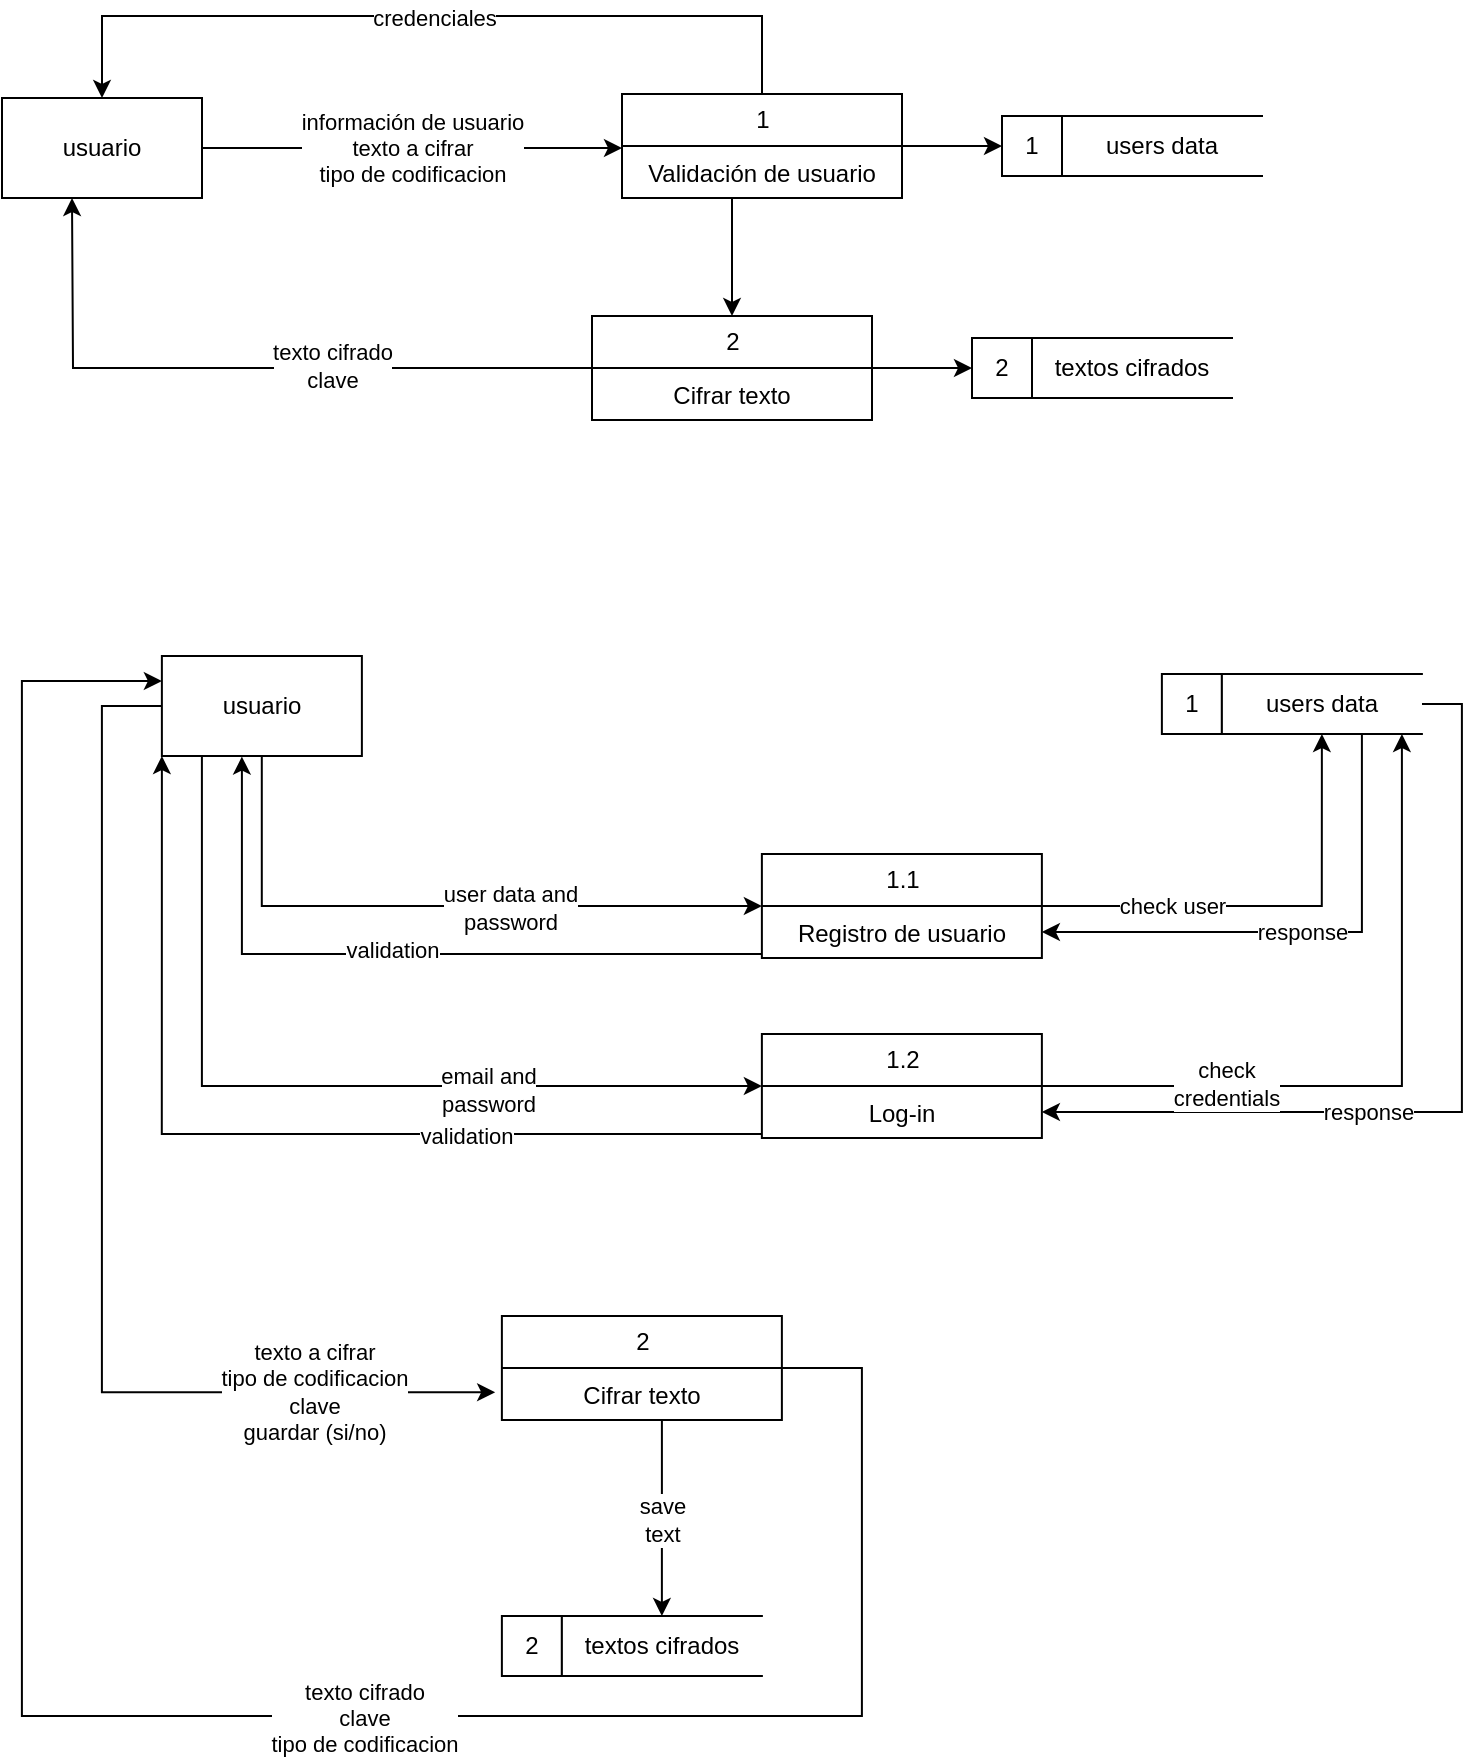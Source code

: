 <mxfile version="24.2.5" type="device">
  <diagram name="Página-1" id="L314dxyPoQXHvJv8pYbW">
    <mxGraphModel dx="2261" dy="2013" grid="1" gridSize="10" guides="1" tooltips="1" connect="1" arrows="1" fold="1" page="1" pageScale="1" pageWidth="827" pageHeight="1169" math="0" shadow="0">
      <root>
        <mxCell id="0" />
        <mxCell id="1" parent="0" />
        <mxCell id="8ebKnuI_8YuB6cT8rOus-16" style="edgeStyle=orthogonalEdgeStyle;rounded=0;orthogonalLoop=1;jettySize=auto;html=1;exitX=1;exitY=0.5;exitDx=0;exitDy=0;" edge="1" parent="1" source="8ebKnuI_8YuB6cT8rOus-5" target="8ebKnuI_8YuB6cT8rOus-10">
          <mxGeometry relative="1" as="geometry">
            <mxPoint x="-760" y="-230" as="sourcePoint" />
            <mxPoint x="-660" y="-229.0" as="targetPoint" />
            <Array as="points">
              <mxPoint x="-630" y="-244" />
              <mxPoint x="-630" y="-244" />
            </Array>
          </mxGeometry>
        </mxCell>
        <mxCell id="8ebKnuI_8YuB6cT8rOus-31" value="información de usuario&lt;br&gt;texto a cifrar&lt;div&gt;tipo de codificacion&lt;/div&gt;" style="edgeLabel;html=1;align=center;verticalAlign=middle;resizable=0;points=[];" vertex="1" connectable="0" parent="8ebKnuI_8YuB6cT8rOus-16">
          <mxGeometry relative="1" as="geometry">
            <mxPoint as="offset" />
          </mxGeometry>
        </mxCell>
        <mxCell id="8ebKnuI_8YuB6cT8rOus-5" value="usuario" style="html=1;dashed=0;whiteSpace=wrap;" vertex="1" parent="1">
          <mxGeometry x="-820" y="-269" width="100" height="50" as="geometry" />
        </mxCell>
        <mxCell id="8ebKnuI_8YuB6cT8rOus-32" style="edgeStyle=orthogonalEdgeStyle;rounded=0;orthogonalLoop=1;jettySize=auto;html=1;" edge="1" parent="1">
          <mxGeometry relative="1" as="geometry">
            <mxPoint x="-455" y="-160.0" as="targetPoint" />
            <mxPoint x="-455" y="-219" as="sourcePoint" />
          </mxGeometry>
        </mxCell>
        <mxCell id="8ebKnuI_8YuB6cT8rOus-46" style="edgeStyle=orthogonalEdgeStyle;rounded=0;orthogonalLoop=1;jettySize=auto;html=1;entryX=0;entryY=0.5;entryDx=0;entryDy=0;" edge="1" parent="1" source="8ebKnuI_8YuB6cT8rOus-10" target="8ebKnuI_8YuB6cT8rOus-44">
          <mxGeometry relative="1" as="geometry" />
        </mxCell>
        <mxCell id="8ebKnuI_8YuB6cT8rOus-49" style="edgeStyle=orthogonalEdgeStyle;rounded=0;orthogonalLoop=1;jettySize=auto;html=1;entryX=0.5;entryY=0;entryDx=0;entryDy=0;" edge="1" parent="1" source="8ebKnuI_8YuB6cT8rOus-10" target="8ebKnuI_8YuB6cT8rOus-5">
          <mxGeometry relative="1" as="geometry">
            <Array as="points">
              <mxPoint x="-440" y="-310" />
              <mxPoint x="-770" y="-310" />
            </Array>
          </mxGeometry>
        </mxCell>
        <mxCell id="8ebKnuI_8YuB6cT8rOus-50" value="credenciales" style="edgeLabel;html=1;align=center;verticalAlign=middle;resizable=0;points=[];" vertex="1" connectable="0" parent="8ebKnuI_8YuB6cT8rOus-49">
          <mxGeometry x="-0.01" y="1" relative="1" as="geometry">
            <mxPoint as="offset" />
          </mxGeometry>
        </mxCell>
        <mxCell id="8ebKnuI_8YuB6cT8rOus-10" value="1" style="swimlane;fontStyle=0;childLayout=stackLayout;horizontal=1;startSize=26;fillColor=none;horizontalStack=0;resizeParent=1;resizeParentMax=0;resizeLast=0;collapsible=1;marginBottom=0;html=1;align=center;" vertex="1" parent="1">
          <mxGeometry x="-510" y="-271" width="140" height="52" as="geometry">
            <mxRectangle x="210" y="20" width="50" height="30" as="alternateBounds" />
          </mxGeometry>
        </mxCell>
        <mxCell id="8ebKnuI_8YuB6cT8rOus-11" value="Validación de usuario" style="text;strokeColor=none;fillColor=none;align=center;verticalAlign=top;spacingLeft=4;spacingRight=4;overflow=hidden;rotatable=0;points=[[0,0.5],[1,0.5]];portConstraint=eastwest;whiteSpace=wrap;html=1;" vertex="1" parent="8ebKnuI_8YuB6cT8rOus-10">
          <mxGeometry y="26" width="140" height="26" as="geometry" />
        </mxCell>
        <mxCell id="8ebKnuI_8YuB6cT8rOus-35" style="edgeStyle=orthogonalEdgeStyle;rounded=0;orthogonalLoop=1;jettySize=auto;html=1;entryX=0;entryY=0.5;entryDx=0;entryDy=0;" edge="1" parent="1" source="8ebKnuI_8YuB6cT8rOus-33" target="8ebKnuI_8YuB6cT8rOus-40">
          <mxGeometry relative="1" as="geometry">
            <mxPoint x="-275" y="-134" as="targetPoint" />
          </mxGeometry>
        </mxCell>
        <mxCell id="8ebKnuI_8YuB6cT8rOus-47" style="edgeStyle=orthogonalEdgeStyle;rounded=0;orthogonalLoop=1;jettySize=auto;html=1;entryX=0.5;entryY=1;entryDx=0;entryDy=0;" edge="1" parent="1" source="8ebKnuI_8YuB6cT8rOus-33">
          <mxGeometry relative="1" as="geometry">
            <mxPoint x="-785" y="-219" as="targetPoint" />
          </mxGeometry>
        </mxCell>
        <mxCell id="8ebKnuI_8YuB6cT8rOus-48" value="texto cifrado&lt;div&gt;clave&lt;/div&gt;" style="edgeLabel;html=1;align=center;verticalAlign=middle;resizable=0;points=[];" vertex="1" connectable="0" parent="8ebKnuI_8YuB6cT8rOus-47">
          <mxGeometry x="-0.242" y="-1" relative="1" as="geometry">
            <mxPoint as="offset" />
          </mxGeometry>
        </mxCell>
        <mxCell id="8ebKnuI_8YuB6cT8rOus-33" value="2" style="swimlane;fontStyle=0;childLayout=stackLayout;horizontal=1;startSize=26;fillColor=none;horizontalStack=0;resizeParent=1;resizeParentMax=0;resizeLast=0;collapsible=1;marginBottom=0;html=1;align=center;" vertex="1" parent="1">
          <mxGeometry x="-525" y="-160" width="140" height="52" as="geometry">
            <mxRectangle x="210" y="20" width="50" height="30" as="alternateBounds" />
          </mxGeometry>
        </mxCell>
        <mxCell id="8ebKnuI_8YuB6cT8rOus-34" value="Cifrar texto" style="text;strokeColor=none;fillColor=none;align=center;verticalAlign=top;spacingLeft=4;spacingRight=4;overflow=hidden;rotatable=0;points=[[0,0.5],[1,0.5]];portConstraint=eastwest;whiteSpace=wrap;html=1;" vertex="1" parent="8ebKnuI_8YuB6cT8rOus-33">
          <mxGeometry y="26" width="140" height="26" as="geometry" />
        </mxCell>
        <mxCell id="8ebKnuI_8YuB6cT8rOus-40" value="2" style="rounded=0;whiteSpace=wrap;html=1;" vertex="1" parent="1">
          <mxGeometry x="-335" y="-149" width="30" height="30" as="geometry" />
        </mxCell>
        <mxCell id="8ebKnuI_8YuB6cT8rOus-43" value="textos cifrados" style="html=1;dashed=0;whiteSpace=wrap;shape=partialRectangle;right=0;" vertex="1" parent="1">
          <mxGeometry x="-305" y="-149" width="100" height="30" as="geometry" />
        </mxCell>
        <mxCell id="8ebKnuI_8YuB6cT8rOus-44" value="1" style="rounded=0;whiteSpace=wrap;html=1;" vertex="1" parent="1">
          <mxGeometry x="-320" y="-260" width="30" height="30" as="geometry" />
        </mxCell>
        <mxCell id="8ebKnuI_8YuB6cT8rOus-45" value="users data" style="html=1;dashed=0;whiteSpace=wrap;shape=partialRectangle;right=0;" vertex="1" parent="1">
          <mxGeometry x="-290" y="-260" width="100" height="30" as="geometry" />
        </mxCell>
        <mxCell id="8ebKnuI_8YuB6cT8rOus-80" style="edgeStyle=orthogonalEdgeStyle;rounded=0;orthogonalLoop=1;jettySize=auto;html=1;entryX=0;entryY=0.5;entryDx=0;entryDy=0;" edge="1" parent="1" source="8ebKnuI_8YuB6cT8rOus-84" target="8ebKnuI_8YuB6cT8rOus-108">
          <mxGeometry relative="1" as="geometry">
            <Array as="points">
              <mxPoint x="-690.06" y="135" />
            </Array>
          </mxGeometry>
        </mxCell>
        <mxCell id="8ebKnuI_8YuB6cT8rOus-81" value="&lt;div&gt;user data and&lt;br&gt;&lt;/div&gt;&lt;div&gt;password&lt;/div&gt;" style="edgeLabel;html=1;align=center;verticalAlign=middle;resizable=0;points=[];" vertex="1" connectable="0" parent="8ebKnuI_8YuB6cT8rOus-80">
          <mxGeometry x="0.226" y="-1" relative="1" as="geometry">
            <mxPoint as="offset" />
          </mxGeometry>
        </mxCell>
        <mxCell id="8ebKnuI_8YuB6cT8rOus-82" style="edgeStyle=orthogonalEdgeStyle;rounded=0;orthogonalLoop=1;jettySize=auto;html=1;" edge="1" parent="1" source="8ebKnuI_8YuB6cT8rOus-84" target="8ebKnuI_8YuB6cT8rOus-114">
          <mxGeometry relative="1" as="geometry">
            <mxPoint x="-480.06" y="229" as="targetPoint" />
            <Array as="points">
              <mxPoint x="-720.06" y="225" />
            </Array>
          </mxGeometry>
        </mxCell>
        <mxCell id="8ebKnuI_8YuB6cT8rOus-83" value="email and&lt;br&gt;password" style="edgeLabel;html=1;align=center;verticalAlign=middle;resizable=0;points=[];" vertex="1" connectable="0" parent="8ebKnuI_8YuB6cT8rOus-82">
          <mxGeometry x="0.382" y="-2" relative="1" as="geometry">
            <mxPoint as="offset" />
          </mxGeometry>
        </mxCell>
        <mxCell id="8ebKnuI_8YuB6cT8rOus-84" value="usuario" style="html=1;dashed=0;whiteSpace=wrap;" vertex="1" parent="1">
          <mxGeometry x="-740.06" y="10.0" width="100" height="50" as="geometry" />
        </mxCell>
        <mxCell id="8ebKnuI_8YuB6cT8rOus-98" value="1" style="rounded=0;whiteSpace=wrap;html=1;" vertex="1" parent="1">
          <mxGeometry x="-240.06" y="19.0" width="30" height="30" as="geometry" />
        </mxCell>
        <mxCell id="8ebKnuI_8YuB6cT8rOus-99" style="edgeStyle=orthogonalEdgeStyle;rounded=0;orthogonalLoop=1;jettySize=auto;html=1;entryX=1;entryY=0.5;entryDx=0;entryDy=0;" edge="1" parent="1" source="8ebKnuI_8YuB6cT8rOus-103" target="8ebKnuI_8YuB6cT8rOus-109">
          <mxGeometry relative="1" as="geometry">
            <Array as="points">
              <mxPoint x="-140.06" y="148" />
            </Array>
          </mxGeometry>
        </mxCell>
        <mxCell id="8ebKnuI_8YuB6cT8rOus-100" value="response" style="edgeLabel;html=1;align=center;verticalAlign=middle;resizable=0;points=[];" vertex="1" connectable="0" parent="8ebKnuI_8YuB6cT8rOus-99">
          <mxGeometry x="0.145" relative="1" as="geometry">
            <mxPoint x="19" as="offset" />
          </mxGeometry>
        </mxCell>
        <mxCell id="8ebKnuI_8YuB6cT8rOus-101" style="edgeStyle=orthogonalEdgeStyle;rounded=0;orthogonalLoop=1;jettySize=auto;html=1;entryX=1;entryY=0.5;entryDx=0;entryDy=0;" edge="1" parent="1" source="8ebKnuI_8YuB6cT8rOus-103" target="8ebKnuI_8YuB6cT8rOus-115">
          <mxGeometry relative="1" as="geometry">
            <Array as="points">
              <mxPoint x="-90.06" y="34.0" />
              <mxPoint x="-90.06" y="238" />
            </Array>
          </mxGeometry>
        </mxCell>
        <mxCell id="8ebKnuI_8YuB6cT8rOus-102" value="response" style="edgeLabel;html=1;align=center;verticalAlign=middle;resizable=0;points=[];" vertex="1" connectable="0" parent="8ebKnuI_8YuB6cT8rOus-101">
          <mxGeometry x="0.248" relative="1" as="geometry">
            <mxPoint as="offset" />
          </mxGeometry>
        </mxCell>
        <mxCell id="8ebKnuI_8YuB6cT8rOus-103" value="users data" style="html=1;dashed=0;whiteSpace=wrap;shape=partialRectangle;right=0;" vertex="1" parent="1">
          <mxGeometry x="-210.06" y="19.0" width="100" height="30" as="geometry" />
        </mxCell>
        <mxCell id="8ebKnuI_8YuB6cT8rOus-104" style="edgeStyle=orthogonalEdgeStyle;rounded=0;orthogonalLoop=1;jettySize=auto;html=1;entryX=0.5;entryY=1;entryDx=0;entryDy=0;" edge="1" parent="1" source="8ebKnuI_8YuB6cT8rOus-108" target="8ebKnuI_8YuB6cT8rOus-103">
          <mxGeometry relative="1" as="geometry" />
        </mxCell>
        <mxCell id="8ebKnuI_8YuB6cT8rOus-105" value="check user" style="edgeLabel;html=1;align=center;verticalAlign=middle;resizable=0;points=[];" vertex="1" connectable="0" parent="8ebKnuI_8YuB6cT8rOus-104">
          <mxGeometry x="-0.363" y="-1" relative="1" as="geometry">
            <mxPoint x="-7" y="-1" as="offset" />
          </mxGeometry>
        </mxCell>
        <mxCell id="8ebKnuI_8YuB6cT8rOus-106" style="edgeStyle=orthogonalEdgeStyle;rounded=0;orthogonalLoop=1;jettySize=auto;html=1;entryX=0.398;entryY=1.006;entryDx=0;entryDy=0;entryPerimeter=0;" edge="1" parent="1" source="8ebKnuI_8YuB6cT8rOus-108" target="8ebKnuI_8YuB6cT8rOus-84">
          <mxGeometry relative="1" as="geometry">
            <Array as="points">
              <mxPoint x="-700.06" y="159" />
              <mxPoint x="-700.06" y="60.0" />
            </Array>
          </mxGeometry>
        </mxCell>
        <mxCell id="8ebKnuI_8YuB6cT8rOus-107" value="validation" style="edgeLabel;html=1;align=center;verticalAlign=middle;resizable=0;points=[];" vertex="1" connectable="0" parent="8ebKnuI_8YuB6cT8rOus-106">
          <mxGeometry x="-0.275" y="-2" relative="1" as="geometry">
            <mxPoint x="-55" as="offset" />
          </mxGeometry>
        </mxCell>
        <mxCell id="8ebKnuI_8YuB6cT8rOus-108" value="1.1" style="swimlane;fontStyle=0;childLayout=stackLayout;horizontal=1;startSize=26;fillColor=none;horizontalStack=0;resizeParent=1;resizeParentMax=0;resizeLast=0;collapsible=1;marginBottom=0;html=1;align=center;" vertex="1" parent="1">
          <mxGeometry x="-440.06" y="109" width="140" height="52" as="geometry">
            <mxRectangle x="210" y="20" width="50" height="30" as="alternateBounds" />
          </mxGeometry>
        </mxCell>
        <mxCell id="8ebKnuI_8YuB6cT8rOus-109" value="Registro de usuario" style="text;strokeColor=none;fillColor=none;align=center;verticalAlign=top;spacingLeft=4;spacingRight=4;overflow=hidden;rotatable=0;points=[[0,0.5],[1,0.5]];portConstraint=eastwest;whiteSpace=wrap;html=1;" vertex="1" parent="8ebKnuI_8YuB6cT8rOus-108">
          <mxGeometry y="26" width="140" height="26" as="geometry" />
        </mxCell>
        <mxCell id="8ebKnuI_8YuB6cT8rOus-110" style="edgeStyle=orthogonalEdgeStyle;rounded=0;orthogonalLoop=1;jettySize=auto;html=1;" edge="1" parent="1" source="8ebKnuI_8YuB6cT8rOus-114">
          <mxGeometry relative="1" as="geometry">
            <mxPoint x="-120.06" y="49.0" as="targetPoint" />
            <Array as="points">
              <mxPoint x="-120.06" y="225" />
              <mxPoint x="-120.06" y="49.0" />
            </Array>
          </mxGeometry>
        </mxCell>
        <mxCell id="8ebKnuI_8YuB6cT8rOus-111" value="check&lt;br&gt;credentials" style="edgeLabel;html=1;align=center;verticalAlign=middle;resizable=0;points=[];" vertex="1" connectable="0" parent="8ebKnuI_8YuB6cT8rOus-110">
          <mxGeometry x="-0.487" y="1" relative="1" as="geometry">
            <mxPoint as="offset" />
          </mxGeometry>
        </mxCell>
        <mxCell id="8ebKnuI_8YuB6cT8rOus-112" style="edgeStyle=orthogonalEdgeStyle;rounded=0;orthogonalLoop=1;jettySize=auto;html=1;entryX=0;entryY=1;entryDx=0;entryDy=0;" edge="1" parent="1" source="8ebKnuI_8YuB6cT8rOus-114" target="8ebKnuI_8YuB6cT8rOus-84">
          <mxGeometry relative="1" as="geometry">
            <Array as="points">
              <mxPoint x="-740.06" y="249" />
            </Array>
          </mxGeometry>
        </mxCell>
        <mxCell id="8ebKnuI_8YuB6cT8rOus-113" value="validation" style="edgeLabel;html=1;align=center;verticalAlign=middle;resizable=0;points=[];" vertex="1" connectable="0" parent="8ebKnuI_8YuB6cT8rOus-112">
          <mxGeometry x="-0.392" y="1" relative="1" as="geometry">
            <mxPoint as="offset" />
          </mxGeometry>
        </mxCell>
        <mxCell id="8ebKnuI_8YuB6cT8rOus-114" value="1.2" style="swimlane;fontStyle=0;childLayout=stackLayout;horizontal=1;startSize=26;fillColor=none;horizontalStack=0;resizeParent=1;resizeParentMax=0;resizeLast=0;collapsible=1;marginBottom=0;html=1;align=center;" vertex="1" parent="1">
          <mxGeometry x="-440.06" y="199" width="140" height="52" as="geometry">
            <mxRectangle x="210" y="20" width="50" height="30" as="alternateBounds" />
          </mxGeometry>
        </mxCell>
        <mxCell id="8ebKnuI_8YuB6cT8rOus-115" value="Log-in" style="text;strokeColor=none;fillColor=none;align=center;verticalAlign=top;spacingLeft=4;spacingRight=4;overflow=hidden;rotatable=0;points=[[0,0.5],[1,0.5]];portConstraint=eastwest;whiteSpace=wrap;html=1;" vertex="1" parent="8ebKnuI_8YuB6cT8rOus-114">
          <mxGeometry y="26" width="140" height="26" as="geometry" />
        </mxCell>
        <mxCell id="8ebKnuI_8YuB6cT8rOus-128" style="edgeStyle=orthogonalEdgeStyle;rounded=0;orthogonalLoop=1;jettySize=auto;html=1;entryX=0.5;entryY=0;entryDx=0;entryDy=0;" edge="1" parent="1" source="8ebKnuI_8YuB6cT8rOus-122" target="8ebKnuI_8YuB6cT8rOus-127">
          <mxGeometry relative="1" as="geometry">
            <Array as="points">
              <mxPoint x="-490.06" y="440" />
              <mxPoint x="-490.06" y="440" />
            </Array>
          </mxGeometry>
        </mxCell>
        <mxCell id="8ebKnuI_8YuB6cT8rOus-129" value="save&lt;br&gt;text" style="edgeLabel;html=1;align=center;verticalAlign=middle;resizable=0;points=[];" vertex="1" connectable="0" parent="8ebKnuI_8YuB6cT8rOus-128">
          <mxGeometry x="0.02" relative="1" as="geometry">
            <mxPoint as="offset" />
          </mxGeometry>
        </mxCell>
        <mxCell id="8ebKnuI_8YuB6cT8rOus-130" style="edgeStyle=orthogonalEdgeStyle;rounded=0;orthogonalLoop=1;jettySize=auto;html=1;entryX=0;entryY=0.25;entryDx=0;entryDy=0;" edge="1" parent="1" source="8ebKnuI_8YuB6cT8rOus-122" target="8ebKnuI_8YuB6cT8rOus-84">
          <mxGeometry relative="1" as="geometry">
            <Array as="points">
              <mxPoint x="-390.06" y="366" />
              <mxPoint x="-390.06" y="540" />
              <mxPoint x="-810.06" y="540" />
              <mxPoint x="-810.06" y="23" />
            </Array>
          </mxGeometry>
        </mxCell>
        <mxCell id="8ebKnuI_8YuB6cT8rOus-131" value="texto cifrado&lt;br&gt;clave&lt;br&gt;tipo de codificacion" style="edgeLabel;html=1;align=center;verticalAlign=middle;resizable=0;points=[];" vertex="1" connectable="0" parent="8ebKnuI_8YuB6cT8rOus-130">
          <mxGeometry x="-0.298" y="1" relative="1" as="geometry">
            <mxPoint x="-35" as="offset" />
          </mxGeometry>
        </mxCell>
        <mxCell id="8ebKnuI_8YuB6cT8rOus-122" value="2" style="swimlane;fontStyle=0;childLayout=stackLayout;horizontal=1;startSize=26;fillColor=none;horizontalStack=0;resizeParent=1;resizeParentMax=0;resizeLast=0;collapsible=1;marginBottom=0;html=1;align=center;" vertex="1" parent="1">
          <mxGeometry x="-570.06" y="340" width="140" height="52" as="geometry">
            <mxRectangle x="210" y="20" width="50" height="30" as="alternateBounds" />
          </mxGeometry>
        </mxCell>
        <mxCell id="8ebKnuI_8YuB6cT8rOus-123" value="Cifrar texto" style="text;strokeColor=none;fillColor=none;align=center;verticalAlign=top;spacingLeft=4;spacingRight=4;overflow=hidden;rotatable=0;points=[[0,0.5],[1,0.5]];portConstraint=eastwest;whiteSpace=wrap;html=1;" vertex="1" parent="8ebKnuI_8YuB6cT8rOus-122">
          <mxGeometry y="26" width="140" height="26" as="geometry" />
        </mxCell>
        <mxCell id="8ebKnuI_8YuB6cT8rOus-124" style="edgeStyle=orthogonalEdgeStyle;rounded=0;orthogonalLoop=1;jettySize=auto;html=1;entryX=-0.024;entryY=0.467;entryDx=0;entryDy=0;entryPerimeter=0;" edge="1" parent="1" source="8ebKnuI_8YuB6cT8rOus-84" target="8ebKnuI_8YuB6cT8rOus-123">
          <mxGeometry relative="1" as="geometry">
            <Array as="points">
              <mxPoint x="-770.06" y="35" />
              <mxPoint x="-770.06" y="378" />
            </Array>
          </mxGeometry>
        </mxCell>
        <mxCell id="8ebKnuI_8YuB6cT8rOus-125" value="texto a cifrar&lt;br&gt;tipo de codificacion&lt;br&gt;clave&lt;div&gt;guardar (si/no)&lt;/div&gt;" style="edgeLabel;html=1;align=center;verticalAlign=middle;resizable=0;points=[];" vertex="1" connectable="0" parent="8ebKnuI_8YuB6cT8rOus-124">
          <mxGeometry x="0.682" relative="1" as="geometry">
            <mxPoint as="offset" />
          </mxGeometry>
        </mxCell>
        <mxCell id="8ebKnuI_8YuB6cT8rOus-126" value="2" style="rounded=0;whiteSpace=wrap;html=1;" vertex="1" parent="1">
          <mxGeometry x="-570.06" y="490" width="30" height="30" as="geometry" />
        </mxCell>
        <mxCell id="8ebKnuI_8YuB6cT8rOus-127" value="textos cifrados" style="html=1;dashed=0;whiteSpace=wrap;shape=partialRectangle;right=0;" vertex="1" parent="1">
          <mxGeometry x="-540.06" y="490" width="100" height="30" as="geometry" />
        </mxCell>
      </root>
    </mxGraphModel>
  </diagram>
</mxfile>
